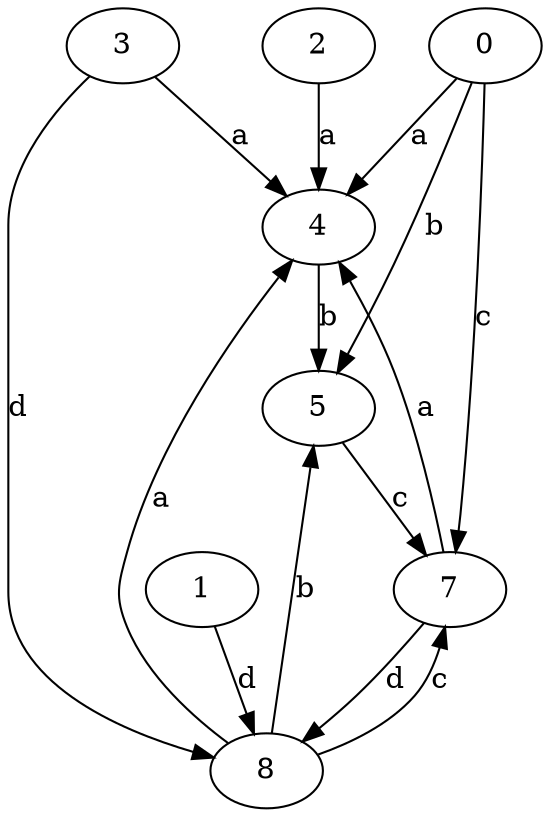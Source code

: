 strict digraph  {
3;
4;
5;
0;
7;
1;
8;
2;
3 -> 4  [label=a];
3 -> 8  [label=d];
4 -> 5  [label=b];
5 -> 7  [label=c];
0 -> 4  [label=a];
0 -> 5  [label=b];
0 -> 7  [label=c];
7 -> 4  [label=a];
7 -> 8  [label=d];
1 -> 8  [label=d];
8 -> 4  [label=a];
8 -> 5  [label=b];
8 -> 7  [label=c];
2 -> 4  [label=a];
}
